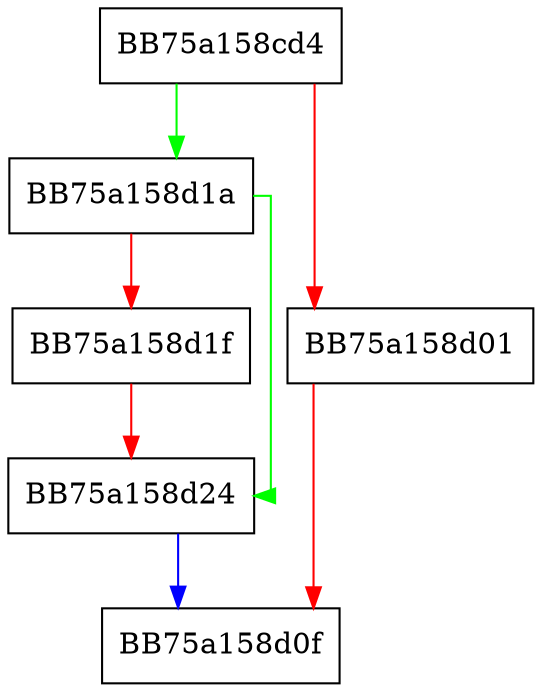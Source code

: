 digraph DcQueryConfigNumber {
  node [shape="box"];
  graph [splines=ortho];
  BB75a158cd4 -> BB75a158d1a [color="green"];
  BB75a158cd4 -> BB75a158d01 [color="red"];
  BB75a158d01 -> BB75a158d0f [color="red"];
  BB75a158d1a -> BB75a158d24 [color="green"];
  BB75a158d1a -> BB75a158d1f [color="red"];
  BB75a158d1f -> BB75a158d24 [color="red"];
  BB75a158d24 -> BB75a158d0f [color="blue"];
}